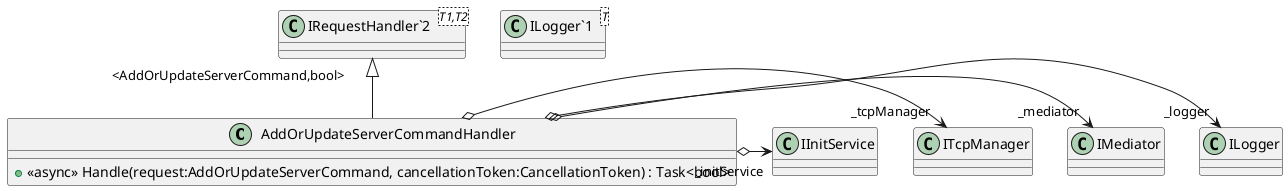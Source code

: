 @startuml
class AddOrUpdateServerCommandHandler {
    + <<async>> Handle(request:AddOrUpdateServerCommand, cancellationToken:CancellationToken) : Task<bool>
}
class "ILogger`1"<T> {
}
class "IRequestHandler`2"<T1,T2> {
}
"IRequestHandler`2" "<AddOrUpdateServerCommand,bool>" <|-- AddOrUpdateServerCommandHandler
AddOrUpdateServerCommandHandler o-> "_logger" ILogger
AddOrUpdateServerCommandHandler o-> "_mediator" IMediator
AddOrUpdateServerCommandHandler o-> "_tcpManager" ITcpManager
AddOrUpdateServerCommandHandler o-> "_initService" IInitService
@enduml
